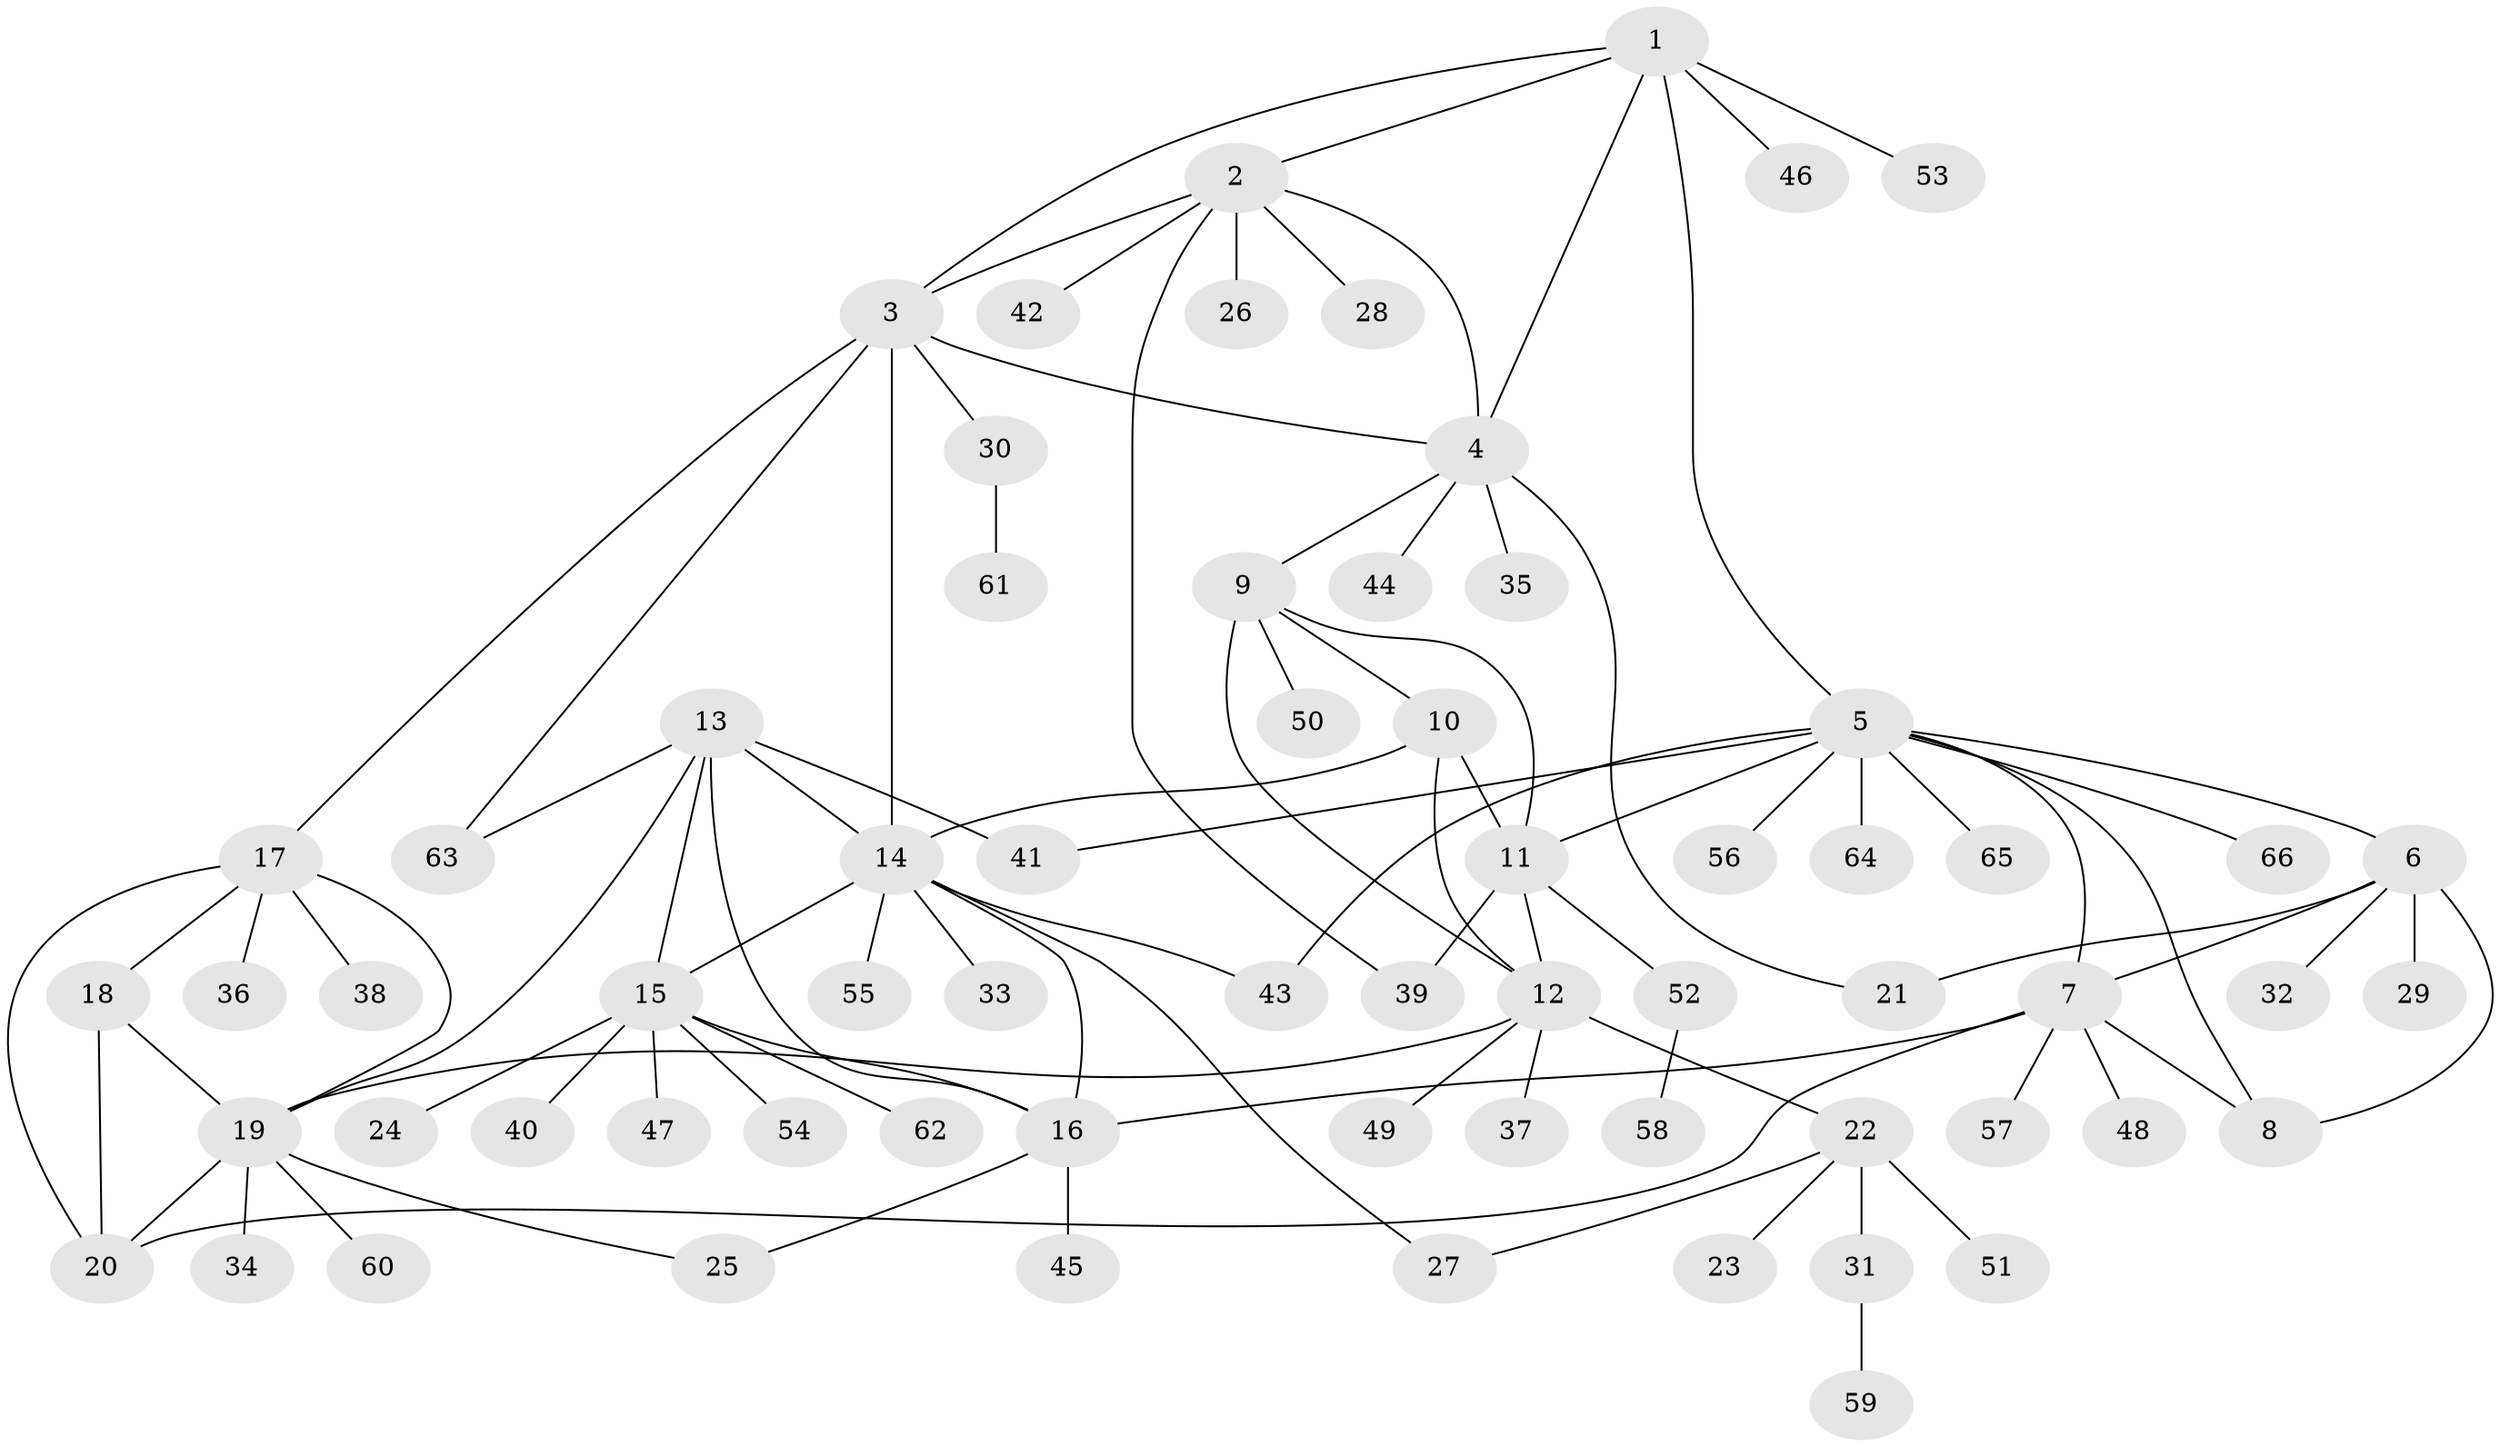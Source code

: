 // original degree distribution, {7: 0.043478260869565216, 8: 0.05434782608695652, 12: 0.010869565217391304, 4: 0.043478260869565216, 5: 0.021739130434782608, 6: 0.021739130434782608, 10: 0.010869565217391304, 9: 0.021739130434782608, 2: 0.16304347826086957, 1: 0.5760869565217391, 3: 0.03260869565217391}
// Generated by graph-tools (version 1.1) at 2025/52/03/04/25 22:52:39]
// undirected, 66 vertices, 93 edges
graph export_dot {
  node [color=gray90,style=filled];
  1;
  2;
  3;
  4;
  5;
  6;
  7;
  8;
  9;
  10;
  11;
  12;
  13;
  14;
  15;
  16;
  17;
  18;
  19;
  20;
  21;
  22;
  23;
  24;
  25;
  26;
  27;
  28;
  29;
  30;
  31;
  32;
  33;
  34;
  35;
  36;
  37;
  38;
  39;
  40;
  41;
  42;
  43;
  44;
  45;
  46;
  47;
  48;
  49;
  50;
  51;
  52;
  53;
  54;
  55;
  56;
  57;
  58;
  59;
  60;
  61;
  62;
  63;
  64;
  65;
  66;
  1 -- 2 [weight=1.0];
  1 -- 3 [weight=1.0];
  1 -- 4 [weight=1.0];
  1 -- 5 [weight=1.0];
  1 -- 46 [weight=1.0];
  1 -- 53 [weight=1.0];
  2 -- 3 [weight=1.0];
  2 -- 4 [weight=1.0];
  2 -- 26 [weight=1.0];
  2 -- 28 [weight=1.0];
  2 -- 39 [weight=1.0];
  2 -- 42 [weight=1.0];
  3 -- 4 [weight=1.0];
  3 -- 14 [weight=1.0];
  3 -- 17 [weight=1.0];
  3 -- 30 [weight=1.0];
  3 -- 63 [weight=1.0];
  4 -- 9 [weight=1.0];
  4 -- 21 [weight=1.0];
  4 -- 35 [weight=1.0];
  4 -- 44 [weight=1.0];
  5 -- 6 [weight=1.0];
  5 -- 7 [weight=1.0];
  5 -- 8 [weight=1.0];
  5 -- 11 [weight=1.0];
  5 -- 41 [weight=1.0];
  5 -- 43 [weight=1.0];
  5 -- 56 [weight=1.0];
  5 -- 64 [weight=1.0];
  5 -- 65 [weight=1.0];
  5 -- 66 [weight=1.0];
  6 -- 7 [weight=1.0];
  6 -- 8 [weight=1.0];
  6 -- 21 [weight=1.0];
  6 -- 29 [weight=1.0];
  6 -- 32 [weight=1.0];
  7 -- 8 [weight=1.0];
  7 -- 16 [weight=1.0];
  7 -- 20 [weight=1.0];
  7 -- 48 [weight=1.0];
  7 -- 57 [weight=1.0];
  9 -- 10 [weight=1.0];
  9 -- 11 [weight=1.0];
  9 -- 12 [weight=1.0];
  9 -- 50 [weight=1.0];
  10 -- 11 [weight=1.0];
  10 -- 12 [weight=1.0];
  10 -- 14 [weight=1.0];
  11 -- 12 [weight=1.0];
  11 -- 39 [weight=1.0];
  11 -- 52 [weight=1.0];
  12 -- 19 [weight=1.0];
  12 -- 22 [weight=1.0];
  12 -- 37 [weight=1.0];
  12 -- 49 [weight=1.0];
  13 -- 14 [weight=1.0];
  13 -- 15 [weight=1.0];
  13 -- 16 [weight=1.0];
  13 -- 19 [weight=1.0];
  13 -- 41 [weight=1.0];
  13 -- 63 [weight=1.0];
  14 -- 15 [weight=1.0];
  14 -- 16 [weight=1.0];
  14 -- 27 [weight=1.0];
  14 -- 33 [weight=1.0];
  14 -- 43 [weight=1.0];
  14 -- 55 [weight=1.0];
  15 -- 16 [weight=1.0];
  15 -- 24 [weight=1.0];
  15 -- 40 [weight=1.0];
  15 -- 47 [weight=1.0];
  15 -- 54 [weight=1.0];
  15 -- 62 [weight=1.0];
  16 -- 25 [weight=1.0];
  16 -- 45 [weight=1.0];
  17 -- 18 [weight=1.0];
  17 -- 19 [weight=1.0];
  17 -- 20 [weight=1.0];
  17 -- 36 [weight=1.0];
  17 -- 38 [weight=1.0];
  18 -- 19 [weight=1.0];
  18 -- 20 [weight=1.0];
  19 -- 20 [weight=1.0];
  19 -- 25 [weight=1.0];
  19 -- 34 [weight=1.0];
  19 -- 60 [weight=1.0];
  22 -- 23 [weight=1.0];
  22 -- 27 [weight=1.0];
  22 -- 31 [weight=1.0];
  22 -- 51 [weight=1.0];
  30 -- 61 [weight=1.0];
  31 -- 59 [weight=1.0];
  52 -- 58 [weight=1.0];
}
